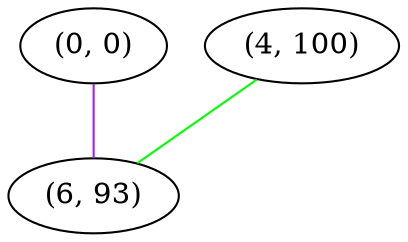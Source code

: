 graph "" {
"(0, 0)";
"(4, 100)";
"(6, 93)";
"(0, 0)" -- "(6, 93)"  [color=purple, key=0, weight=4];
"(4, 100)" -- "(6, 93)"  [color=green, key=0, weight=2];
}
